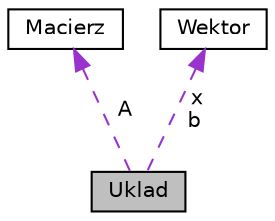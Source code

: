 digraph G
{
  edge [fontname="Helvetica",fontsize="10",labelfontname="Helvetica",labelfontsize="10"];
  node [fontname="Helvetica",fontsize="10",shape=record];
  Node1 [label="Uklad",height=0.2,width=0.4,color="black", fillcolor="grey75", style="filled" fontcolor="black"];
  Node2 -> Node1 [dir="back",color="darkorchid3",fontsize="10",style="dashed",label=" A" ,fontname="Helvetica"];
  Node2 [label="Macierz",height=0.2,width=0.4,color="black", fillcolor="white", style="filled",URL="$class_macierz.html",tooltip="Definicja klasy &#39;Macierz&#39;."];
  Node3 -> Node1 [dir="back",color="darkorchid3",fontsize="10",style="dashed",label=" x\nb" ,fontname="Helvetica"];
  Node3 [label="Wektor",height=0.2,width=0.4,color="black", fillcolor="white", style="filled",URL="$class_wektor.html",tooltip="Definicja klasy &#39;Wektor&#39;:"];
}
